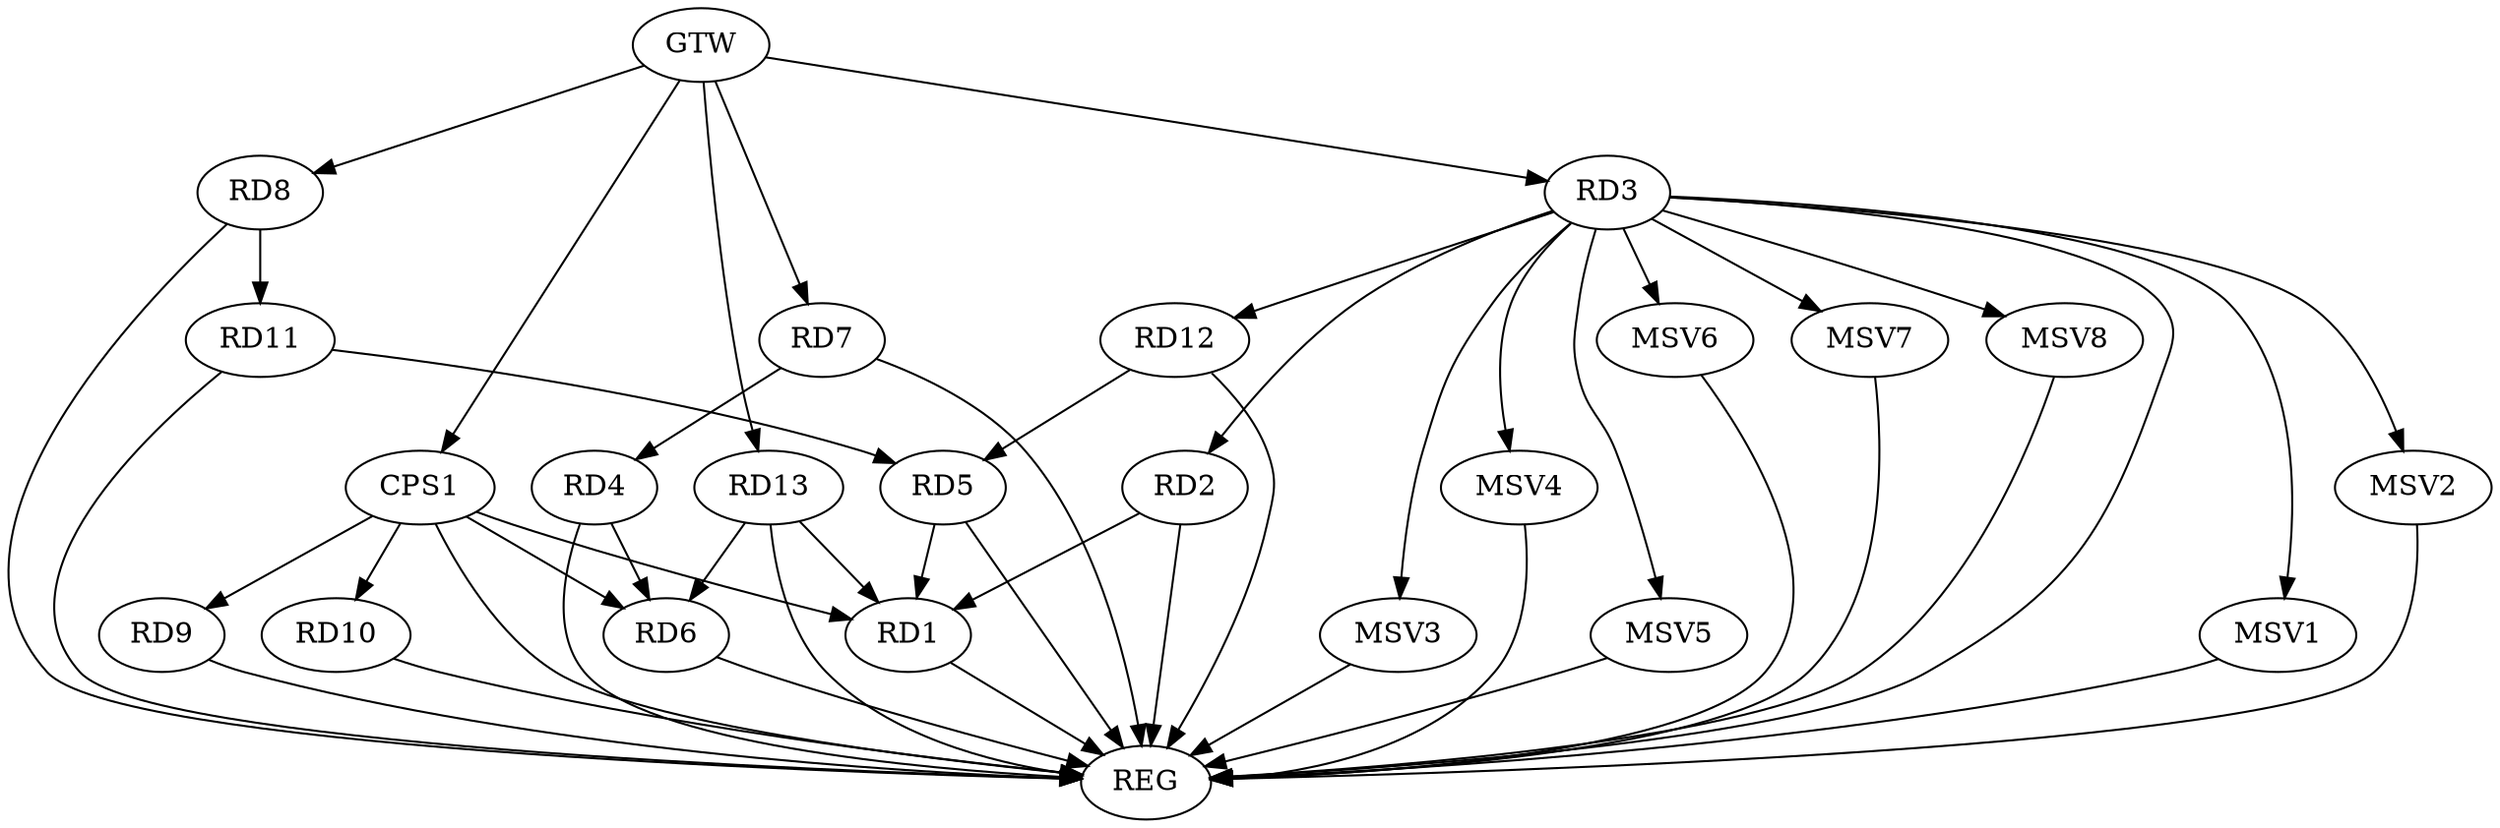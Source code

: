 strict digraph G {
  RD1 [ label="RD1" ];
  RD2 [ label="RD2" ];
  RD3 [ label="RD3" ];
  RD4 [ label="RD4" ];
  RD5 [ label="RD5" ];
  RD6 [ label="RD6" ];
  RD7 [ label="RD7" ];
  RD8 [ label="RD8" ];
  RD9 [ label="RD9" ];
  RD10 [ label="RD10" ];
  RD11 [ label="RD11" ];
  RD12 [ label="RD12" ];
  RD13 [ label="RD13" ];
  CPS1 [ label="CPS1" ];
  GTW [ label="GTW" ];
  REG [ label="REG" ];
  MSV1 [ label="MSV1" ];
  MSV2 [ label="MSV2" ];
  MSV3 [ label="MSV3" ];
  MSV4 [ label="MSV4" ];
  MSV5 [ label="MSV5" ];
  MSV6 [ label="MSV6" ];
  MSV7 [ label="MSV7" ];
  MSV8 [ label="MSV8" ];
  RD2 -> RD1;
  RD5 -> RD1;
  RD13 -> RD1;
  RD3 -> RD2;
  RD3 -> RD12;
  RD4 -> RD6;
  RD7 -> RD4;
  RD11 -> RD5;
  RD12 -> RD5;
  RD13 -> RD6;
  RD8 -> RD11;
  CPS1 -> RD1;
  CPS1 -> RD6;
  CPS1 -> RD9;
  CPS1 -> RD10;
  GTW -> RD3;
  GTW -> RD7;
  GTW -> RD8;
  GTW -> RD13;
  GTW -> CPS1;
  RD1 -> REG;
  RD2 -> REG;
  RD3 -> REG;
  RD4 -> REG;
  RD5 -> REG;
  RD6 -> REG;
  RD7 -> REG;
  RD8 -> REG;
  RD9 -> REG;
  RD10 -> REG;
  RD11 -> REG;
  RD12 -> REG;
  RD13 -> REG;
  CPS1 -> REG;
  RD3 -> MSV1;
  MSV1 -> REG;
  RD3 -> MSV2;
  MSV2 -> REG;
  RD3 -> MSV3;
  MSV3 -> REG;
  RD3 -> MSV4;
  RD3 -> MSV5;
  MSV4 -> REG;
  MSV5 -> REG;
  RD3 -> MSV6;
  MSV6 -> REG;
  RD3 -> MSV7;
  MSV7 -> REG;
  RD3 -> MSV8;
  MSV8 -> REG;
}

